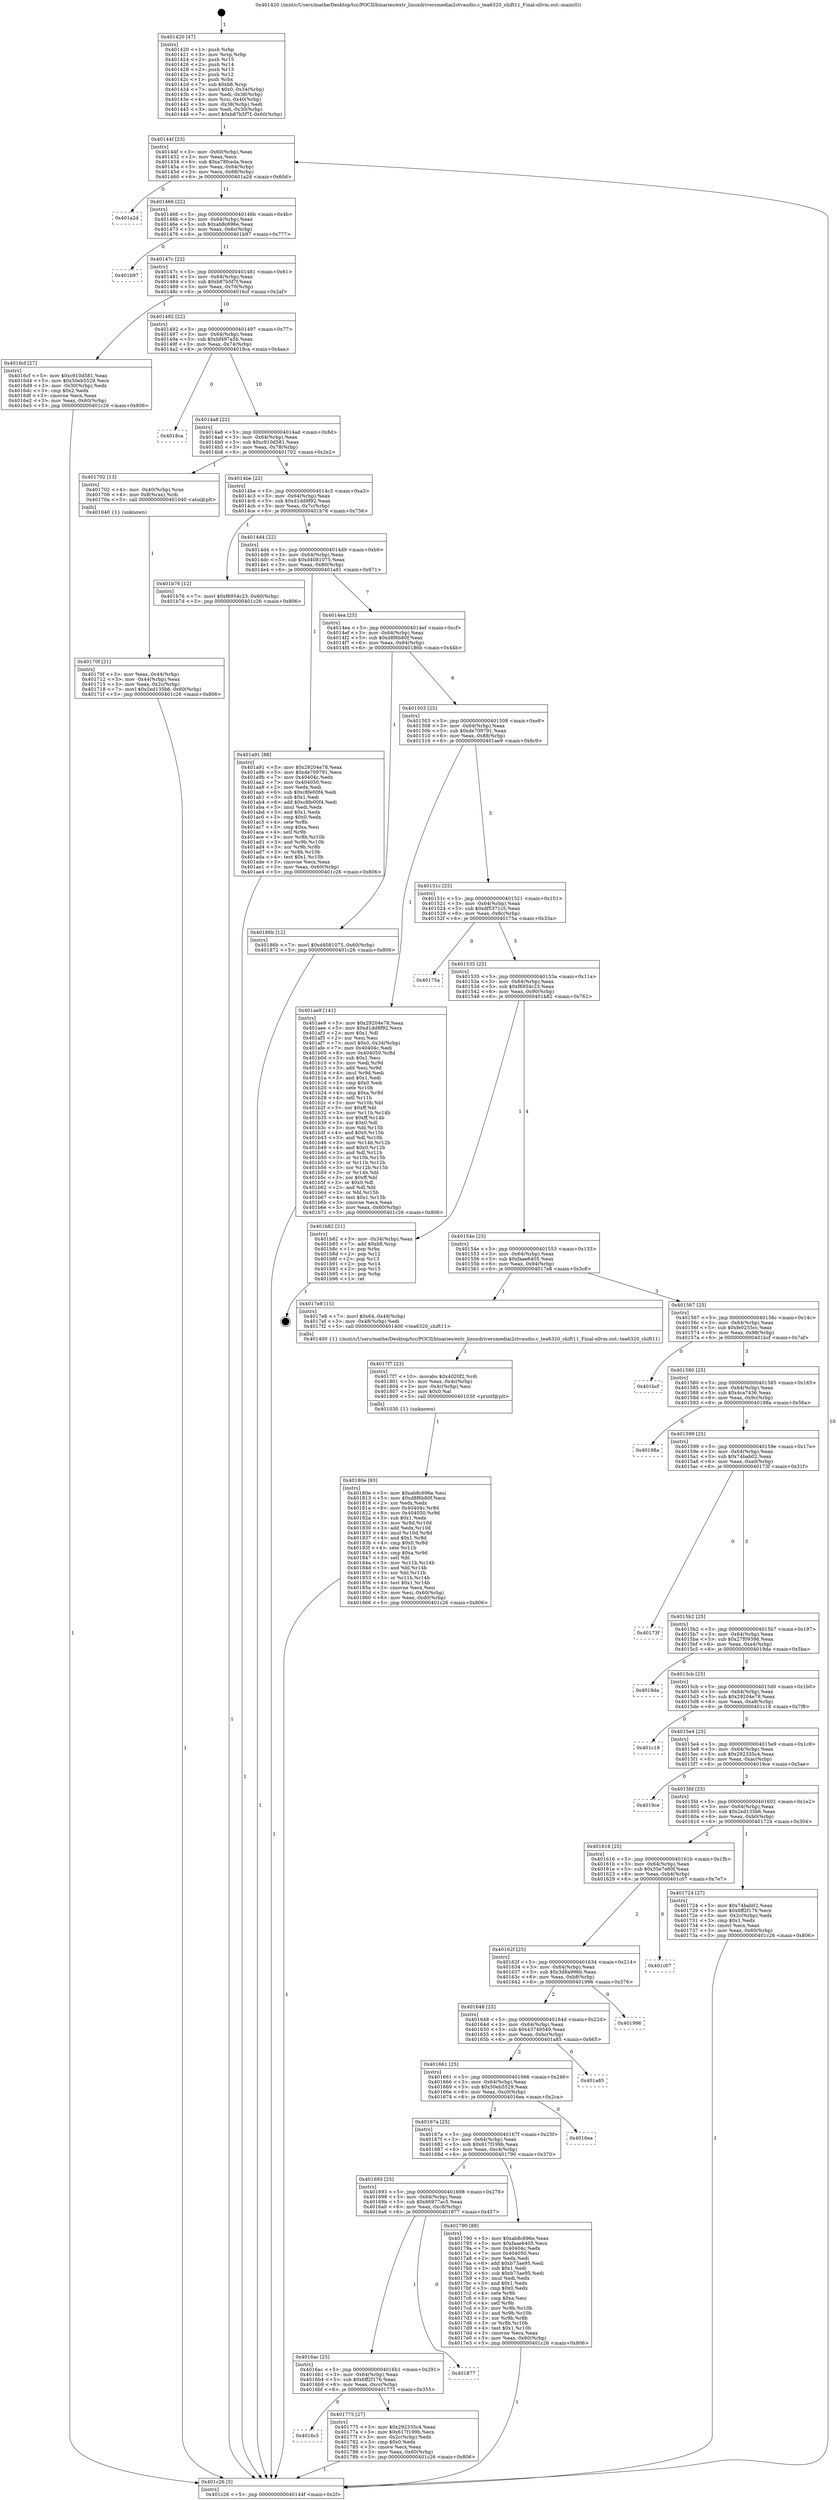 digraph "0x401420" {
  label = "0x401420 (/mnt/c/Users/mathe/Desktop/tcc/POCII/binaries/extr_linuxdriversmediai2ctvaudio.c_tea6320_shift11_Final-ollvm.out::main(0))"
  labelloc = "t"
  node[shape=record]

  Entry [label="",width=0.3,height=0.3,shape=circle,fillcolor=black,style=filled]
  "0x40144f" [label="{
     0x40144f [23]\l
     | [instrs]\l
     &nbsp;&nbsp;0x40144f \<+3\>: mov -0x60(%rbp),%eax\l
     &nbsp;&nbsp;0x401452 \<+2\>: mov %eax,%ecx\l
     &nbsp;&nbsp;0x401454 \<+6\>: sub $0xa78fceda,%ecx\l
     &nbsp;&nbsp;0x40145a \<+3\>: mov %eax,-0x64(%rbp)\l
     &nbsp;&nbsp;0x40145d \<+3\>: mov %ecx,-0x68(%rbp)\l
     &nbsp;&nbsp;0x401460 \<+6\>: je 0000000000401a2d \<main+0x60d\>\l
  }"]
  "0x401a2d" [label="{
     0x401a2d\l
  }", style=dashed]
  "0x401466" [label="{
     0x401466 [22]\l
     | [instrs]\l
     &nbsp;&nbsp;0x401466 \<+5\>: jmp 000000000040146b \<main+0x4b\>\l
     &nbsp;&nbsp;0x40146b \<+3\>: mov -0x64(%rbp),%eax\l
     &nbsp;&nbsp;0x40146e \<+5\>: sub $0xab8c696e,%eax\l
     &nbsp;&nbsp;0x401473 \<+3\>: mov %eax,-0x6c(%rbp)\l
     &nbsp;&nbsp;0x401476 \<+6\>: je 0000000000401b97 \<main+0x777\>\l
  }"]
  Exit [label="",width=0.3,height=0.3,shape=circle,fillcolor=black,style=filled,peripheries=2]
  "0x401b97" [label="{
     0x401b97\l
  }", style=dashed]
  "0x40147c" [label="{
     0x40147c [22]\l
     | [instrs]\l
     &nbsp;&nbsp;0x40147c \<+5\>: jmp 0000000000401481 \<main+0x61\>\l
     &nbsp;&nbsp;0x401481 \<+3\>: mov -0x64(%rbp),%eax\l
     &nbsp;&nbsp;0x401484 \<+5\>: sub $0xb87b5f7f,%eax\l
     &nbsp;&nbsp;0x401489 \<+3\>: mov %eax,-0x70(%rbp)\l
     &nbsp;&nbsp;0x40148c \<+6\>: je 00000000004016cf \<main+0x2af\>\l
  }"]
  "0x40180e" [label="{
     0x40180e [93]\l
     | [instrs]\l
     &nbsp;&nbsp;0x40180e \<+5\>: mov $0xab8c696e,%esi\l
     &nbsp;&nbsp;0x401813 \<+5\>: mov $0xd8f6b80f,%ecx\l
     &nbsp;&nbsp;0x401818 \<+2\>: xor %edx,%edx\l
     &nbsp;&nbsp;0x40181a \<+8\>: mov 0x40404c,%r8d\l
     &nbsp;&nbsp;0x401822 \<+8\>: mov 0x404050,%r9d\l
     &nbsp;&nbsp;0x40182a \<+3\>: sub $0x1,%edx\l
     &nbsp;&nbsp;0x40182d \<+3\>: mov %r8d,%r10d\l
     &nbsp;&nbsp;0x401830 \<+3\>: add %edx,%r10d\l
     &nbsp;&nbsp;0x401833 \<+4\>: imul %r10d,%r8d\l
     &nbsp;&nbsp;0x401837 \<+4\>: and $0x1,%r8d\l
     &nbsp;&nbsp;0x40183b \<+4\>: cmp $0x0,%r8d\l
     &nbsp;&nbsp;0x40183f \<+4\>: sete %r11b\l
     &nbsp;&nbsp;0x401843 \<+4\>: cmp $0xa,%r9d\l
     &nbsp;&nbsp;0x401847 \<+3\>: setl %bl\l
     &nbsp;&nbsp;0x40184a \<+3\>: mov %r11b,%r14b\l
     &nbsp;&nbsp;0x40184d \<+3\>: and %bl,%r14b\l
     &nbsp;&nbsp;0x401850 \<+3\>: xor %bl,%r11b\l
     &nbsp;&nbsp;0x401853 \<+3\>: or %r11b,%r14b\l
     &nbsp;&nbsp;0x401856 \<+4\>: test $0x1,%r14b\l
     &nbsp;&nbsp;0x40185a \<+3\>: cmovne %ecx,%esi\l
     &nbsp;&nbsp;0x40185d \<+3\>: mov %esi,-0x60(%rbp)\l
     &nbsp;&nbsp;0x401860 \<+6\>: mov %eax,-0xd0(%rbp)\l
     &nbsp;&nbsp;0x401866 \<+5\>: jmp 0000000000401c26 \<main+0x806\>\l
  }"]
  "0x4016cf" [label="{
     0x4016cf [27]\l
     | [instrs]\l
     &nbsp;&nbsp;0x4016cf \<+5\>: mov $0xc910d581,%eax\l
     &nbsp;&nbsp;0x4016d4 \<+5\>: mov $0x50eb5529,%ecx\l
     &nbsp;&nbsp;0x4016d9 \<+3\>: mov -0x30(%rbp),%edx\l
     &nbsp;&nbsp;0x4016dc \<+3\>: cmp $0x2,%edx\l
     &nbsp;&nbsp;0x4016df \<+3\>: cmovne %ecx,%eax\l
     &nbsp;&nbsp;0x4016e2 \<+3\>: mov %eax,-0x60(%rbp)\l
     &nbsp;&nbsp;0x4016e5 \<+5\>: jmp 0000000000401c26 \<main+0x806\>\l
  }"]
  "0x401492" [label="{
     0x401492 [22]\l
     | [instrs]\l
     &nbsp;&nbsp;0x401492 \<+5\>: jmp 0000000000401497 \<main+0x77\>\l
     &nbsp;&nbsp;0x401497 \<+3\>: mov -0x64(%rbp),%eax\l
     &nbsp;&nbsp;0x40149a \<+5\>: sub $0xbf497a5b,%eax\l
     &nbsp;&nbsp;0x40149f \<+3\>: mov %eax,-0x74(%rbp)\l
     &nbsp;&nbsp;0x4014a2 \<+6\>: je 00000000004018ca \<main+0x4aa\>\l
  }"]
  "0x401c26" [label="{
     0x401c26 [5]\l
     | [instrs]\l
     &nbsp;&nbsp;0x401c26 \<+5\>: jmp 000000000040144f \<main+0x2f\>\l
  }"]
  "0x401420" [label="{
     0x401420 [47]\l
     | [instrs]\l
     &nbsp;&nbsp;0x401420 \<+1\>: push %rbp\l
     &nbsp;&nbsp;0x401421 \<+3\>: mov %rsp,%rbp\l
     &nbsp;&nbsp;0x401424 \<+2\>: push %r15\l
     &nbsp;&nbsp;0x401426 \<+2\>: push %r14\l
     &nbsp;&nbsp;0x401428 \<+2\>: push %r13\l
     &nbsp;&nbsp;0x40142a \<+2\>: push %r12\l
     &nbsp;&nbsp;0x40142c \<+1\>: push %rbx\l
     &nbsp;&nbsp;0x40142d \<+7\>: sub $0xb8,%rsp\l
     &nbsp;&nbsp;0x401434 \<+7\>: movl $0x0,-0x34(%rbp)\l
     &nbsp;&nbsp;0x40143b \<+3\>: mov %edi,-0x38(%rbp)\l
     &nbsp;&nbsp;0x40143e \<+4\>: mov %rsi,-0x40(%rbp)\l
     &nbsp;&nbsp;0x401442 \<+3\>: mov -0x38(%rbp),%edi\l
     &nbsp;&nbsp;0x401445 \<+3\>: mov %edi,-0x30(%rbp)\l
     &nbsp;&nbsp;0x401448 \<+7\>: movl $0xb87b5f7f,-0x60(%rbp)\l
  }"]
  "0x4017f7" [label="{
     0x4017f7 [23]\l
     | [instrs]\l
     &nbsp;&nbsp;0x4017f7 \<+10\>: movabs $0x4020f2,%rdi\l
     &nbsp;&nbsp;0x401801 \<+3\>: mov %eax,-0x4c(%rbp)\l
     &nbsp;&nbsp;0x401804 \<+3\>: mov -0x4c(%rbp),%esi\l
     &nbsp;&nbsp;0x401807 \<+2\>: mov $0x0,%al\l
     &nbsp;&nbsp;0x401809 \<+5\>: call 0000000000401030 \<printf@plt\>\l
     | [calls]\l
     &nbsp;&nbsp;0x401030 \{1\} (unknown)\l
  }"]
  "0x4018ca" [label="{
     0x4018ca\l
  }", style=dashed]
  "0x4014a8" [label="{
     0x4014a8 [22]\l
     | [instrs]\l
     &nbsp;&nbsp;0x4014a8 \<+5\>: jmp 00000000004014ad \<main+0x8d\>\l
     &nbsp;&nbsp;0x4014ad \<+3\>: mov -0x64(%rbp),%eax\l
     &nbsp;&nbsp;0x4014b0 \<+5\>: sub $0xc910d581,%eax\l
     &nbsp;&nbsp;0x4014b5 \<+3\>: mov %eax,-0x78(%rbp)\l
     &nbsp;&nbsp;0x4014b8 \<+6\>: je 0000000000401702 \<main+0x2e2\>\l
  }"]
  "0x4016c5" [label="{
     0x4016c5\l
  }", style=dashed]
  "0x401702" [label="{
     0x401702 [13]\l
     | [instrs]\l
     &nbsp;&nbsp;0x401702 \<+4\>: mov -0x40(%rbp),%rax\l
     &nbsp;&nbsp;0x401706 \<+4\>: mov 0x8(%rax),%rdi\l
     &nbsp;&nbsp;0x40170a \<+5\>: call 0000000000401040 \<atoi@plt\>\l
     | [calls]\l
     &nbsp;&nbsp;0x401040 \{1\} (unknown)\l
  }"]
  "0x4014be" [label="{
     0x4014be [22]\l
     | [instrs]\l
     &nbsp;&nbsp;0x4014be \<+5\>: jmp 00000000004014c3 \<main+0xa3\>\l
     &nbsp;&nbsp;0x4014c3 \<+3\>: mov -0x64(%rbp),%eax\l
     &nbsp;&nbsp;0x4014c6 \<+5\>: sub $0xd1dd9f92,%eax\l
     &nbsp;&nbsp;0x4014cb \<+3\>: mov %eax,-0x7c(%rbp)\l
     &nbsp;&nbsp;0x4014ce \<+6\>: je 0000000000401b76 \<main+0x756\>\l
  }"]
  "0x40170f" [label="{
     0x40170f [21]\l
     | [instrs]\l
     &nbsp;&nbsp;0x40170f \<+3\>: mov %eax,-0x44(%rbp)\l
     &nbsp;&nbsp;0x401712 \<+3\>: mov -0x44(%rbp),%eax\l
     &nbsp;&nbsp;0x401715 \<+3\>: mov %eax,-0x2c(%rbp)\l
     &nbsp;&nbsp;0x401718 \<+7\>: movl $0x2ed135b6,-0x60(%rbp)\l
     &nbsp;&nbsp;0x40171f \<+5\>: jmp 0000000000401c26 \<main+0x806\>\l
  }"]
  "0x401775" [label="{
     0x401775 [27]\l
     | [instrs]\l
     &nbsp;&nbsp;0x401775 \<+5\>: mov $0x292335c4,%eax\l
     &nbsp;&nbsp;0x40177a \<+5\>: mov $0x617f199b,%ecx\l
     &nbsp;&nbsp;0x40177f \<+3\>: mov -0x2c(%rbp),%edx\l
     &nbsp;&nbsp;0x401782 \<+3\>: cmp $0x0,%edx\l
     &nbsp;&nbsp;0x401785 \<+3\>: cmove %ecx,%eax\l
     &nbsp;&nbsp;0x401788 \<+3\>: mov %eax,-0x60(%rbp)\l
     &nbsp;&nbsp;0x40178b \<+5\>: jmp 0000000000401c26 \<main+0x806\>\l
  }"]
  "0x401b76" [label="{
     0x401b76 [12]\l
     | [instrs]\l
     &nbsp;&nbsp;0x401b76 \<+7\>: movl $0xf6954c23,-0x60(%rbp)\l
     &nbsp;&nbsp;0x401b7d \<+5\>: jmp 0000000000401c26 \<main+0x806\>\l
  }"]
  "0x4014d4" [label="{
     0x4014d4 [22]\l
     | [instrs]\l
     &nbsp;&nbsp;0x4014d4 \<+5\>: jmp 00000000004014d9 \<main+0xb9\>\l
     &nbsp;&nbsp;0x4014d9 \<+3\>: mov -0x64(%rbp),%eax\l
     &nbsp;&nbsp;0x4014dc \<+5\>: sub $0xd4081075,%eax\l
     &nbsp;&nbsp;0x4014e1 \<+3\>: mov %eax,-0x80(%rbp)\l
     &nbsp;&nbsp;0x4014e4 \<+6\>: je 0000000000401a91 \<main+0x671\>\l
  }"]
  "0x4016ac" [label="{
     0x4016ac [25]\l
     | [instrs]\l
     &nbsp;&nbsp;0x4016ac \<+5\>: jmp 00000000004016b1 \<main+0x291\>\l
     &nbsp;&nbsp;0x4016b1 \<+3\>: mov -0x64(%rbp),%eax\l
     &nbsp;&nbsp;0x4016b4 \<+5\>: sub $0x6ff2f176,%eax\l
     &nbsp;&nbsp;0x4016b9 \<+6\>: mov %eax,-0xcc(%rbp)\l
     &nbsp;&nbsp;0x4016bf \<+6\>: je 0000000000401775 \<main+0x355\>\l
  }"]
  "0x401a91" [label="{
     0x401a91 [88]\l
     | [instrs]\l
     &nbsp;&nbsp;0x401a91 \<+5\>: mov $0x29204e78,%eax\l
     &nbsp;&nbsp;0x401a96 \<+5\>: mov $0xde709791,%ecx\l
     &nbsp;&nbsp;0x401a9b \<+7\>: mov 0x40404c,%edx\l
     &nbsp;&nbsp;0x401aa2 \<+7\>: mov 0x404050,%esi\l
     &nbsp;&nbsp;0x401aa9 \<+2\>: mov %edx,%edi\l
     &nbsp;&nbsp;0x401aab \<+6\>: sub $0xc8fe00f4,%edi\l
     &nbsp;&nbsp;0x401ab1 \<+3\>: sub $0x1,%edi\l
     &nbsp;&nbsp;0x401ab4 \<+6\>: add $0xc8fe00f4,%edi\l
     &nbsp;&nbsp;0x401aba \<+3\>: imul %edi,%edx\l
     &nbsp;&nbsp;0x401abd \<+3\>: and $0x1,%edx\l
     &nbsp;&nbsp;0x401ac0 \<+3\>: cmp $0x0,%edx\l
     &nbsp;&nbsp;0x401ac3 \<+4\>: sete %r8b\l
     &nbsp;&nbsp;0x401ac7 \<+3\>: cmp $0xa,%esi\l
     &nbsp;&nbsp;0x401aca \<+4\>: setl %r9b\l
     &nbsp;&nbsp;0x401ace \<+3\>: mov %r8b,%r10b\l
     &nbsp;&nbsp;0x401ad1 \<+3\>: and %r9b,%r10b\l
     &nbsp;&nbsp;0x401ad4 \<+3\>: xor %r9b,%r8b\l
     &nbsp;&nbsp;0x401ad7 \<+3\>: or %r8b,%r10b\l
     &nbsp;&nbsp;0x401ada \<+4\>: test $0x1,%r10b\l
     &nbsp;&nbsp;0x401ade \<+3\>: cmovne %ecx,%eax\l
     &nbsp;&nbsp;0x401ae1 \<+3\>: mov %eax,-0x60(%rbp)\l
     &nbsp;&nbsp;0x401ae4 \<+5\>: jmp 0000000000401c26 \<main+0x806\>\l
  }"]
  "0x4014ea" [label="{
     0x4014ea [25]\l
     | [instrs]\l
     &nbsp;&nbsp;0x4014ea \<+5\>: jmp 00000000004014ef \<main+0xcf\>\l
     &nbsp;&nbsp;0x4014ef \<+3\>: mov -0x64(%rbp),%eax\l
     &nbsp;&nbsp;0x4014f2 \<+5\>: sub $0xd8f6b80f,%eax\l
     &nbsp;&nbsp;0x4014f7 \<+6\>: mov %eax,-0x84(%rbp)\l
     &nbsp;&nbsp;0x4014fd \<+6\>: je 000000000040186b \<main+0x44b\>\l
  }"]
  "0x401877" [label="{
     0x401877\l
  }", style=dashed]
  "0x40186b" [label="{
     0x40186b [12]\l
     | [instrs]\l
     &nbsp;&nbsp;0x40186b \<+7\>: movl $0xd4081075,-0x60(%rbp)\l
     &nbsp;&nbsp;0x401872 \<+5\>: jmp 0000000000401c26 \<main+0x806\>\l
  }"]
  "0x401503" [label="{
     0x401503 [25]\l
     | [instrs]\l
     &nbsp;&nbsp;0x401503 \<+5\>: jmp 0000000000401508 \<main+0xe8\>\l
     &nbsp;&nbsp;0x401508 \<+3\>: mov -0x64(%rbp),%eax\l
     &nbsp;&nbsp;0x40150b \<+5\>: sub $0xde709791,%eax\l
     &nbsp;&nbsp;0x401510 \<+6\>: mov %eax,-0x88(%rbp)\l
     &nbsp;&nbsp;0x401516 \<+6\>: je 0000000000401ae9 \<main+0x6c9\>\l
  }"]
  "0x401693" [label="{
     0x401693 [25]\l
     | [instrs]\l
     &nbsp;&nbsp;0x401693 \<+5\>: jmp 0000000000401698 \<main+0x278\>\l
     &nbsp;&nbsp;0x401698 \<+3\>: mov -0x64(%rbp),%eax\l
     &nbsp;&nbsp;0x40169b \<+5\>: sub $0x66977ac5,%eax\l
     &nbsp;&nbsp;0x4016a0 \<+6\>: mov %eax,-0xc8(%rbp)\l
     &nbsp;&nbsp;0x4016a6 \<+6\>: je 0000000000401877 \<main+0x457\>\l
  }"]
  "0x401ae9" [label="{
     0x401ae9 [141]\l
     | [instrs]\l
     &nbsp;&nbsp;0x401ae9 \<+5\>: mov $0x29204e78,%eax\l
     &nbsp;&nbsp;0x401aee \<+5\>: mov $0xd1dd9f92,%ecx\l
     &nbsp;&nbsp;0x401af3 \<+2\>: mov $0x1,%dl\l
     &nbsp;&nbsp;0x401af5 \<+2\>: xor %esi,%esi\l
     &nbsp;&nbsp;0x401af7 \<+7\>: movl $0x0,-0x34(%rbp)\l
     &nbsp;&nbsp;0x401afe \<+7\>: mov 0x40404c,%edi\l
     &nbsp;&nbsp;0x401b05 \<+8\>: mov 0x404050,%r8d\l
     &nbsp;&nbsp;0x401b0d \<+3\>: sub $0x1,%esi\l
     &nbsp;&nbsp;0x401b10 \<+3\>: mov %edi,%r9d\l
     &nbsp;&nbsp;0x401b13 \<+3\>: add %esi,%r9d\l
     &nbsp;&nbsp;0x401b16 \<+4\>: imul %r9d,%edi\l
     &nbsp;&nbsp;0x401b1a \<+3\>: and $0x1,%edi\l
     &nbsp;&nbsp;0x401b1d \<+3\>: cmp $0x0,%edi\l
     &nbsp;&nbsp;0x401b20 \<+4\>: sete %r10b\l
     &nbsp;&nbsp;0x401b24 \<+4\>: cmp $0xa,%r8d\l
     &nbsp;&nbsp;0x401b28 \<+4\>: setl %r11b\l
     &nbsp;&nbsp;0x401b2c \<+3\>: mov %r10b,%bl\l
     &nbsp;&nbsp;0x401b2f \<+3\>: xor $0xff,%bl\l
     &nbsp;&nbsp;0x401b32 \<+3\>: mov %r11b,%r14b\l
     &nbsp;&nbsp;0x401b35 \<+4\>: xor $0xff,%r14b\l
     &nbsp;&nbsp;0x401b39 \<+3\>: xor $0x0,%dl\l
     &nbsp;&nbsp;0x401b3c \<+3\>: mov %bl,%r15b\l
     &nbsp;&nbsp;0x401b3f \<+4\>: and $0x0,%r15b\l
     &nbsp;&nbsp;0x401b43 \<+3\>: and %dl,%r10b\l
     &nbsp;&nbsp;0x401b46 \<+3\>: mov %r14b,%r12b\l
     &nbsp;&nbsp;0x401b49 \<+4\>: and $0x0,%r12b\l
     &nbsp;&nbsp;0x401b4d \<+3\>: and %dl,%r11b\l
     &nbsp;&nbsp;0x401b50 \<+3\>: or %r10b,%r15b\l
     &nbsp;&nbsp;0x401b53 \<+3\>: or %r11b,%r12b\l
     &nbsp;&nbsp;0x401b56 \<+3\>: xor %r12b,%r15b\l
     &nbsp;&nbsp;0x401b59 \<+3\>: or %r14b,%bl\l
     &nbsp;&nbsp;0x401b5c \<+3\>: xor $0xff,%bl\l
     &nbsp;&nbsp;0x401b5f \<+3\>: or $0x0,%dl\l
     &nbsp;&nbsp;0x401b62 \<+2\>: and %dl,%bl\l
     &nbsp;&nbsp;0x401b64 \<+3\>: or %bl,%r15b\l
     &nbsp;&nbsp;0x401b67 \<+4\>: test $0x1,%r15b\l
     &nbsp;&nbsp;0x401b6b \<+3\>: cmovne %ecx,%eax\l
     &nbsp;&nbsp;0x401b6e \<+3\>: mov %eax,-0x60(%rbp)\l
     &nbsp;&nbsp;0x401b71 \<+5\>: jmp 0000000000401c26 \<main+0x806\>\l
  }"]
  "0x40151c" [label="{
     0x40151c [25]\l
     | [instrs]\l
     &nbsp;&nbsp;0x40151c \<+5\>: jmp 0000000000401521 \<main+0x101\>\l
     &nbsp;&nbsp;0x401521 \<+3\>: mov -0x64(%rbp),%eax\l
     &nbsp;&nbsp;0x401524 \<+5\>: sub $0xdf5371c5,%eax\l
     &nbsp;&nbsp;0x401529 \<+6\>: mov %eax,-0x8c(%rbp)\l
     &nbsp;&nbsp;0x40152f \<+6\>: je 000000000040175a \<main+0x33a\>\l
  }"]
  "0x401790" [label="{
     0x401790 [88]\l
     | [instrs]\l
     &nbsp;&nbsp;0x401790 \<+5\>: mov $0xab8c696e,%eax\l
     &nbsp;&nbsp;0x401795 \<+5\>: mov $0xfaae6405,%ecx\l
     &nbsp;&nbsp;0x40179a \<+7\>: mov 0x40404c,%edx\l
     &nbsp;&nbsp;0x4017a1 \<+7\>: mov 0x404050,%esi\l
     &nbsp;&nbsp;0x4017a8 \<+2\>: mov %edx,%edi\l
     &nbsp;&nbsp;0x4017aa \<+6\>: add $0xb73ae95,%edi\l
     &nbsp;&nbsp;0x4017b0 \<+3\>: sub $0x1,%edi\l
     &nbsp;&nbsp;0x4017b3 \<+6\>: sub $0xb73ae95,%edi\l
     &nbsp;&nbsp;0x4017b9 \<+3\>: imul %edi,%edx\l
     &nbsp;&nbsp;0x4017bc \<+3\>: and $0x1,%edx\l
     &nbsp;&nbsp;0x4017bf \<+3\>: cmp $0x0,%edx\l
     &nbsp;&nbsp;0x4017c2 \<+4\>: sete %r8b\l
     &nbsp;&nbsp;0x4017c6 \<+3\>: cmp $0xa,%esi\l
     &nbsp;&nbsp;0x4017c9 \<+4\>: setl %r9b\l
     &nbsp;&nbsp;0x4017cd \<+3\>: mov %r8b,%r10b\l
     &nbsp;&nbsp;0x4017d0 \<+3\>: and %r9b,%r10b\l
     &nbsp;&nbsp;0x4017d3 \<+3\>: xor %r9b,%r8b\l
     &nbsp;&nbsp;0x4017d6 \<+3\>: or %r8b,%r10b\l
     &nbsp;&nbsp;0x4017d9 \<+4\>: test $0x1,%r10b\l
     &nbsp;&nbsp;0x4017dd \<+3\>: cmovne %ecx,%eax\l
     &nbsp;&nbsp;0x4017e0 \<+3\>: mov %eax,-0x60(%rbp)\l
     &nbsp;&nbsp;0x4017e3 \<+5\>: jmp 0000000000401c26 \<main+0x806\>\l
  }"]
  "0x40175a" [label="{
     0x40175a\l
  }", style=dashed]
  "0x401535" [label="{
     0x401535 [25]\l
     | [instrs]\l
     &nbsp;&nbsp;0x401535 \<+5\>: jmp 000000000040153a \<main+0x11a\>\l
     &nbsp;&nbsp;0x40153a \<+3\>: mov -0x64(%rbp),%eax\l
     &nbsp;&nbsp;0x40153d \<+5\>: sub $0xf6954c23,%eax\l
     &nbsp;&nbsp;0x401542 \<+6\>: mov %eax,-0x90(%rbp)\l
     &nbsp;&nbsp;0x401548 \<+6\>: je 0000000000401b82 \<main+0x762\>\l
  }"]
  "0x40167a" [label="{
     0x40167a [25]\l
     | [instrs]\l
     &nbsp;&nbsp;0x40167a \<+5\>: jmp 000000000040167f \<main+0x25f\>\l
     &nbsp;&nbsp;0x40167f \<+3\>: mov -0x64(%rbp),%eax\l
     &nbsp;&nbsp;0x401682 \<+5\>: sub $0x617f199b,%eax\l
     &nbsp;&nbsp;0x401687 \<+6\>: mov %eax,-0xc4(%rbp)\l
     &nbsp;&nbsp;0x40168d \<+6\>: je 0000000000401790 \<main+0x370\>\l
  }"]
  "0x401b82" [label="{
     0x401b82 [21]\l
     | [instrs]\l
     &nbsp;&nbsp;0x401b82 \<+3\>: mov -0x34(%rbp),%eax\l
     &nbsp;&nbsp;0x401b85 \<+7\>: add $0xb8,%rsp\l
     &nbsp;&nbsp;0x401b8c \<+1\>: pop %rbx\l
     &nbsp;&nbsp;0x401b8d \<+2\>: pop %r12\l
     &nbsp;&nbsp;0x401b8f \<+2\>: pop %r13\l
     &nbsp;&nbsp;0x401b91 \<+2\>: pop %r14\l
     &nbsp;&nbsp;0x401b93 \<+2\>: pop %r15\l
     &nbsp;&nbsp;0x401b95 \<+1\>: pop %rbp\l
     &nbsp;&nbsp;0x401b96 \<+1\>: ret\l
  }"]
  "0x40154e" [label="{
     0x40154e [25]\l
     | [instrs]\l
     &nbsp;&nbsp;0x40154e \<+5\>: jmp 0000000000401553 \<main+0x133\>\l
     &nbsp;&nbsp;0x401553 \<+3\>: mov -0x64(%rbp),%eax\l
     &nbsp;&nbsp;0x401556 \<+5\>: sub $0xfaae6405,%eax\l
     &nbsp;&nbsp;0x40155b \<+6\>: mov %eax,-0x94(%rbp)\l
     &nbsp;&nbsp;0x401561 \<+6\>: je 00000000004017e8 \<main+0x3c8\>\l
  }"]
  "0x4016ea" [label="{
     0x4016ea\l
  }", style=dashed]
  "0x4017e8" [label="{
     0x4017e8 [15]\l
     | [instrs]\l
     &nbsp;&nbsp;0x4017e8 \<+7\>: movl $0x64,-0x48(%rbp)\l
     &nbsp;&nbsp;0x4017ef \<+3\>: mov -0x48(%rbp),%edi\l
     &nbsp;&nbsp;0x4017f2 \<+5\>: call 0000000000401400 \<tea6320_shift11\>\l
     | [calls]\l
     &nbsp;&nbsp;0x401400 \{1\} (/mnt/c/Users/mathe/Desktop/tcc/POCII/binaries/extr_linuxdriversmediai2ctvaudio.c_tea6320_shift11_Final-ollvm.out::tea6320_shift11)\l
  }"]
  "0x401567" [label="{
     0x401567 [25]\l
     | [instrs]\l
     &nbsp;&nbsp;0x401567 \<+5\>: jmp 000000000040156c \<main+0x14c\>\l
     &nbsp;&nbsp;0x40156c \<+3\>: mov -0x64(%rbp),%eax\l
     &nbsp;&nbsp;0x40156f \<+5\>: sub $0xfe0255cc,%eax\l
     &nbsp;&nbsp;0x401574 \<+6\>: mov %eax,-0x98(%rbp)\l
     &nbsp;&nbsp;0x40157a \<+6\>: je 0000000000401bcf \<main+0x7af\>\l
  }"]
  "0x401661" [label="{
     0x401661 [25]\l
     | [instrs]\l
     &nbsp;&nbsp;0x401661 \<+5\>: jmp 0000000000401666 \<main+0x246\>\l
     &nbsp;&nbsp;0x401666 \<+3\>: mov -0x64(%rbp),%eax\l
     &nbsp;&nbsp;0x401669 \<+5\>: sub $0x50eb5529,%eax\l
     &nbsp;&nbsp;0x40166e \<+6\>: mov %eax,-0xc0(%rbp)\l
     &nbsp;&nbsp;0x401674 \<+6\>: je 00000000004016ea \<main+0x2ca\>\l
  }"]
  "0x401bcf" [label="{
     0x401bcf\l
  }", style=dashed]
  "0x401580" [label="{
     0x401580 [25]\l
     | [instrs]\l
     &nbsp;&nbsp;0x401580 \<+5\>: jmp 0000000000401585 \<main+0x165\>\l
     &nbsp;&nbsp;0x401585 \<+3\>: mov -0x64(%rbp),%eax\l
     &nbsp;&nbsp;0x401588 \<+5\>: sub $0x4ca7436,%eax\l
     &nbsp;&nbsp;0x40158d \<+6\>: mov %eax,-0x9c(%rbp)\l
     &nbsp;&nbsp;0x401593 \<+6\>: je 000000000040198a \<main+0x56a\>\l
  }"]
  "0x401a85" [label="{
     0x401a85\l
  }", style=dashed]
  "0x40198a" [label="{
     0x40198a\l
  }", style=dashed]
  "0x401599" [label="{
     0x401599 [25]\l
     | [instrs]\l
     &nbsp;&nbsp;0x401599 \<+5\>: jmp 000000000040159e \<main+0x17e\>\l
     &nbsp;&nbsp;0x40159e \<+3\>: mov -0x64(%rbp),%eax\l
     &nbsp;&nbsp;0x4015a1 \<+5\>: sub $0x74bab02,%eax\l
     &nbsp;&nbsp;0x4015a6 \<+6\>: mov %eax,-0xa0(%rbp)\l
     &nbsp;&nbsp;0x4015ac \<+6\>: je 000000000040173f \<main+0x31f\>\l
  }"]
  "0x401648" [label="{
     0x401648 [25]\l
     | [instrs]\l
     &nbsp;&nbsp;0x401648 \<+5\>: jmp 000000000040164d \<main+0x22d\>\l
     &nbsp;&nbsp;0x40164d \<+3\>: mov -0x64(%rbp),%eax\l
     &nbsp;&nbsp;0x401650 \<+5\>: sub $0x43749549,%eax\l
     &nbsp;&nbsp;0x401655 \<+6\>: mov %eax,-0xbc(%rbp)\l
     &nbsp;&nbsp;0x40165b \<+6\>: je 0000000000401a85 \<main+0x665\>\l
  }"]
  "0x40173f" [label="{
     0x40173f\l
  }", style=dashed]
  "0x4015b2" [label="{
     0x4015b2 [25]\l
     | [instrs]\l
     &nbsp;&nbsp;0x4015b2 \<+5\>: jmp 00000000004015b7 \<main+0x197\>\l
     &nbsp;&nbsp;0x4015b7 \<+3\>: mov -0x64(%rbp),%eax\l
     &nbsp;&nbsp;0x4015ba \<+5\>: sub $0x27f09398,%eax\l
     &nbsp;&nbsp;0x4015bf \<+6\>: mov %eax,-0xa4(%rbp)\l
     &nbsp;&nbsp;0x4015c5 \<+6\>: je 00000000004019da \<main+0x5ba\>\l
  }"]
  "0x401996" [label="{
     0x401996\l
  }", style=dashed]
  "0x4019da" [label="{
     0x4019da\l
  }", style=dashed]
  "0x4015cb" [label="{
     0x4015cb [25]\l
     | [instrs]\l
     &nbsp;&nbsp;0x4015cb \<+5\>: jmp 00000000004015d0 \<main+0x1b0\>\l
     &nbsp;&nbsp;0x4015d0 \<+3\>: mov -0x64(%rbp),%eax\l
     &nbsp;&nbsp;0x4015d3 \<+5\>: sub $0x29204e78,%eax\l
     &nbsp;&nbsp;0x4015d8 \<+6\>: mov %eax,-0xa8(%rbp)\l
     &nbsp;&nbsp;0x4015de \<+6\>: je 0000000000401c18 \<main+0x7f8\>\l
  }"]
  "0x40162f" [label="{
     0x40162f [25]\l
     | [instrs]\l
     &nbsp;&nbsp;0x40162f \<+5\>: jmp 0000000000401634 \<main+0x214\>\l
     &nbsp;&nbsp;0x401634 \<+3\>: mov -0x64(%rbp),%eax\l
     &nbsp;&nbsp;0x401637 \<+5\>: sub $0x3d8a996b,%eax\l
     &nbsp;&nbsp;0x40163c \<+6\>: mov %eax,-0xb8(%rbp)\l
     &nbsp;&nbsp;0x401642 \<+6\>: je 0000000000401996 \<main+0x576\>\l
  }"]
  "0x401c18" [label="{
     0x401c18\l
  }", style=dashed]
  "0x4015e4" [label="{
     0x4015e4 [25]\l
     | [instrs]\l
     &nbsp;&nbsp;0x4015e4 \<+5\>: jmp 00000000004015e9 \<main+0x1c9\>\l
     &nbsp;&nbsp;0x4015e9 \<+3\>: mov -0x64(%rbp),%eax\l
     &nbsp;&nbsp;0x4015ec \<+5\>: sub $0x292335c4,%eax\l
     &nbsp;&nbsp;0x4015f1 \<+6\>: mov %eax,-0xac(%rbp)\l
     &nbsp;&nbsp;0x4015f7 \<+6\>: je 00000000004019ce \<main+0x5ae\>\l
  }"]
  "0x401c07" [label="{
     0x401c07\l
  }", style=dashed]
  "0x4019ce" [label="{
     0x4019ce\l
  }", style=dashed]
  "0x4015fd" [label="{
     0x4015fd [25]\l
     | [instrs]\l
     &nbsp;&nbsp;0x4015fd \<+5\>: jmp 0000000000401602 \<main+0x1e2\>\l
     &nbsp;&nbsp;0x401602 \<+3\>: mov -0x64(%rbp),%eax\l
     &nbsp;&nbsp;0x401605 \<+5\>: sub $0x2ed135b6,%eax\l
     &nbsp;&nbsp;0x40160a \<+6\>: mov %eax,-0xb0(%rbp)\l
     &nbsp;&nbsp;0x401610 \<+6\>: je 0000000000401724 \<main+0x304\>\l
  }"]
  "0x401616" [label="{
     0x401616 [25]\l
     | [instrs]\l
     &nbsp;&nbsp;0x401616 \<+5\>: jmp 000000000040161b \<main+0x1fb\>\l
     &nbsp;&nbsp;0x40161b \<+3\>: mov -0x64(%rbp),%eax\l
     &nbsp;&nbsp;0x40161e \<+5\>: sub $0x35e7e60f,%eax\l
     &nbsp;&nbsp;0x401623 \<+6\>: mov %eax,-0xb4(%rbp)\l
     &nbsp;&nbsp;0x401629 \<+6\>: je 0000000000401c07 \<main+0x7e7\>\l
  }"]
  "0x401724" [label="{
     0x401724 [27]\l
     | [instrs]\l
     &nbsp;&nbsp;0x401724 \<+5\>: mov $0x74bab02,%eax\l
     &nbsp;&nbsp;0x401729 \<+5\>: mov $0x6ff2f176,%ecx\l
     &nbsp;&nbsp;0x40172e \<+3\>: mov -0x2c(%rbp),%edx\l
     &nbsp;&nbsp;0x401731 \<+3\>: cmp $0x1,%edx\l
     &nbsp;&nbsp;0x401734 \<+3\>: cmovl %ecx,%eax\l
     &nbsp;&nbsp;0x401737 \<+3\>: mov %eax,-0x60(%rbp)\l
     &nbsp;&nbsp;0x40173a \<+5\>: jmp 0000000000401c26 \<main+0x806\>\l
  }"]
  Entry -> "0x401420" [label=" 1"]
  "0x40144f" -> "0x401a2d" [label=" 0"]
  "0x40144f" -> "0x401466" [label=" 11"]
  "0x401b82" -> Exit [label=" 1"]
  "0x401466" -> "0x401b97" [label=" 0"]
  "0x401466" -> "0x40147c" [label=" 11"]
  "0x401b76" -> "0x401c26" [label=" 1"]
  "0x40147c" -> "0x4016cf" [label=" 1"]
  "0x40147c" -> "0x401492" [label=" 10"]
  "0x4016cf" -> "0x401c26" [label=" 1"]
  "0x401420" -> "0x40144f" [label=" 1"]
  "0x401c26" -> "0x40144f" [label=" 10"]
  "0x401ae9" -> "0x401c26" [label=" 1"]
  "0x401492" -> "0x4018ca" [label=" 0"]
  "0x401492" -> "0x4014a8" [label=" 10"]
  "0x401a91" -> "0x401c26" [label=" 1"]
  "0x4014a8" -> "0x401702" [label=" 1"]
  "0x4014a8" -> "0x4014be" [label=" 9"]
  "0x401702" -> "0x40170f" [label=" 1"]
  "0x40170f" -> "0x401c26" [label=" 1"]
  "0x40186b" -> "0x401c26" [label=" 1"]
  "0x4014be" -> "0x401b76" [label=" 1"]
  "0x4014be" -> "0x4014d4" [label=" 8"]
  "0x40180e" -> "0x401c26" [label=" 1"]
  "0x4014d4" -> "0x401a91" [label=" 1"]
  "0x4014d4" -> "0x4014ea" [label=" 7"]
  "0x4017e8" -> "0x4017f7" [label=" 1"]
  "0x4014ea" -> "0x40186b" [label=" 1"]
  "0x4014ea" -> "0x401503" [label=" 6"]
  "0x401790" -> "0x401c26" [label=" 1"]
  "0x401503" -> "0x401ae9" [label=" 1"]
  "0x401503" -> "0x40151c" [label=" 5"]
  "0x4016ac" -> "0x4016c5" [label=" 0"]
  "0x40151c" -> "0x40175a" [label=" 0"]
  "0x40151c" -> "0x401535" [label=" 5"]
  "0x4016ac" -> "0x401775" [label=" 1"]
  "0x401535" -> "0x401b82" [label=" 1"]
  "0x401535" -> "0x40154e" [label=" 4"]
  "0x401693" -> "0x4016ac" [label=" 1"]
  "0x40154e" -> "0x4017e8" [label=" 1"]
  "0x40154e" -> "0x401567" [label=" 3"]
  "0x401693" -> "0x401877" [label=" 0"]
  "0x401567" -> "0x401bcf" [label=" 0"]
  "0x401567" -> "0x401580" [label=" 3"]
  "0x40167a" -> "0x401693" [label=" 1"]
  "0x401580" -> "0x40198a" [label=" 0"]
  "0x401580" -> "0x401599" [label=" 3"]
  "0x40167a" -> "0x401790" [label=" 1"]
  "0x401599" -> "0x40173f" [label=" 0"]
  "0x401599" -> "0x4015b2" [label=" 3"]
  "0x401661" -> "0x40167a" [label=" 2"]
  "0x4015b2" -> "0x4019da" [label=" 0"]
  "0x4015b2" -> "0x4015cb" [label=" 3"]
  "0x401661" -> "0x4016ea" [label=" 0"]
  "0x4015cb" -> "0x401c18" [label=" 0"]
  "0x4015cb" -> "0x4015e4" [label=" 3"]
  "0x401648" -> "0x401661" [label=" 2"]
  "0x4015e4" -> "0x4019ce" [label=" 0"]
  "0x4015e4" -> "0x4015fd" [label=" 3"]
  "0x401648" -> "0x401a85" [label=" 0"]
  "0x4015fd" -> "0x401724" [label=" 1"]
  "0x4015fd" -> "0x401616" [label=" 2"]
  "0x401724" -> "0x401c26" [label=" 1"]
  "0x4017f7" -> "0x40180e" [label=" 1"]
  "0x401616" -> "0x401c07" [label=" 0"]
  "0x401616" -> "0x40162f" [label=" 2"]
  "0x401775" -> "0x401c26" [label=" 1"]
  "0x40162f" -> "0x401996" [label=" 0"]
  "0x40162f" -> "0x401648" [label=" 2"]
}
